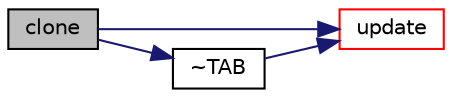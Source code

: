 digraph "clone"
{
  bgcolor="transparent";
  edge [fontname="Helvetica",fontsize="10",labelfontname="Helvetica",labelfontsize="10"];
  node [fontname="Helvetica",fontsize="10",shape=record];
  rankdir="LR";
  Node1 [label="clone",height=0.2,width=0.4,color="black", fillcolor="grey75", style="filled", fontcolor="black"];
  Node1 -> Node2 [color="midnightblue",fontsize="10",style="solid",fontname="Helvetica"];
  Node2 [label="update",height=0.2,width=0.4,color="red",URL="$a02639.html#af86a08f997bc779309ec7d00e914e292",tooltip="Update the parcel diameter. "];
  Node1 -> Node3 [color="midnightblue",fontsize="10",style="solid",fontname="Helvetica"];
  Node3 [label="~TAB",height=0.2,width=0.4,color="black",URL="$a02639.html#a5f7a0cb2b153a8deb91079e455501396",tooltip="Destructor. "];
  Node3 -> Node2 [color="midnightblue",fontsize="10",style="solid",fontname="Helvetica"];
}
